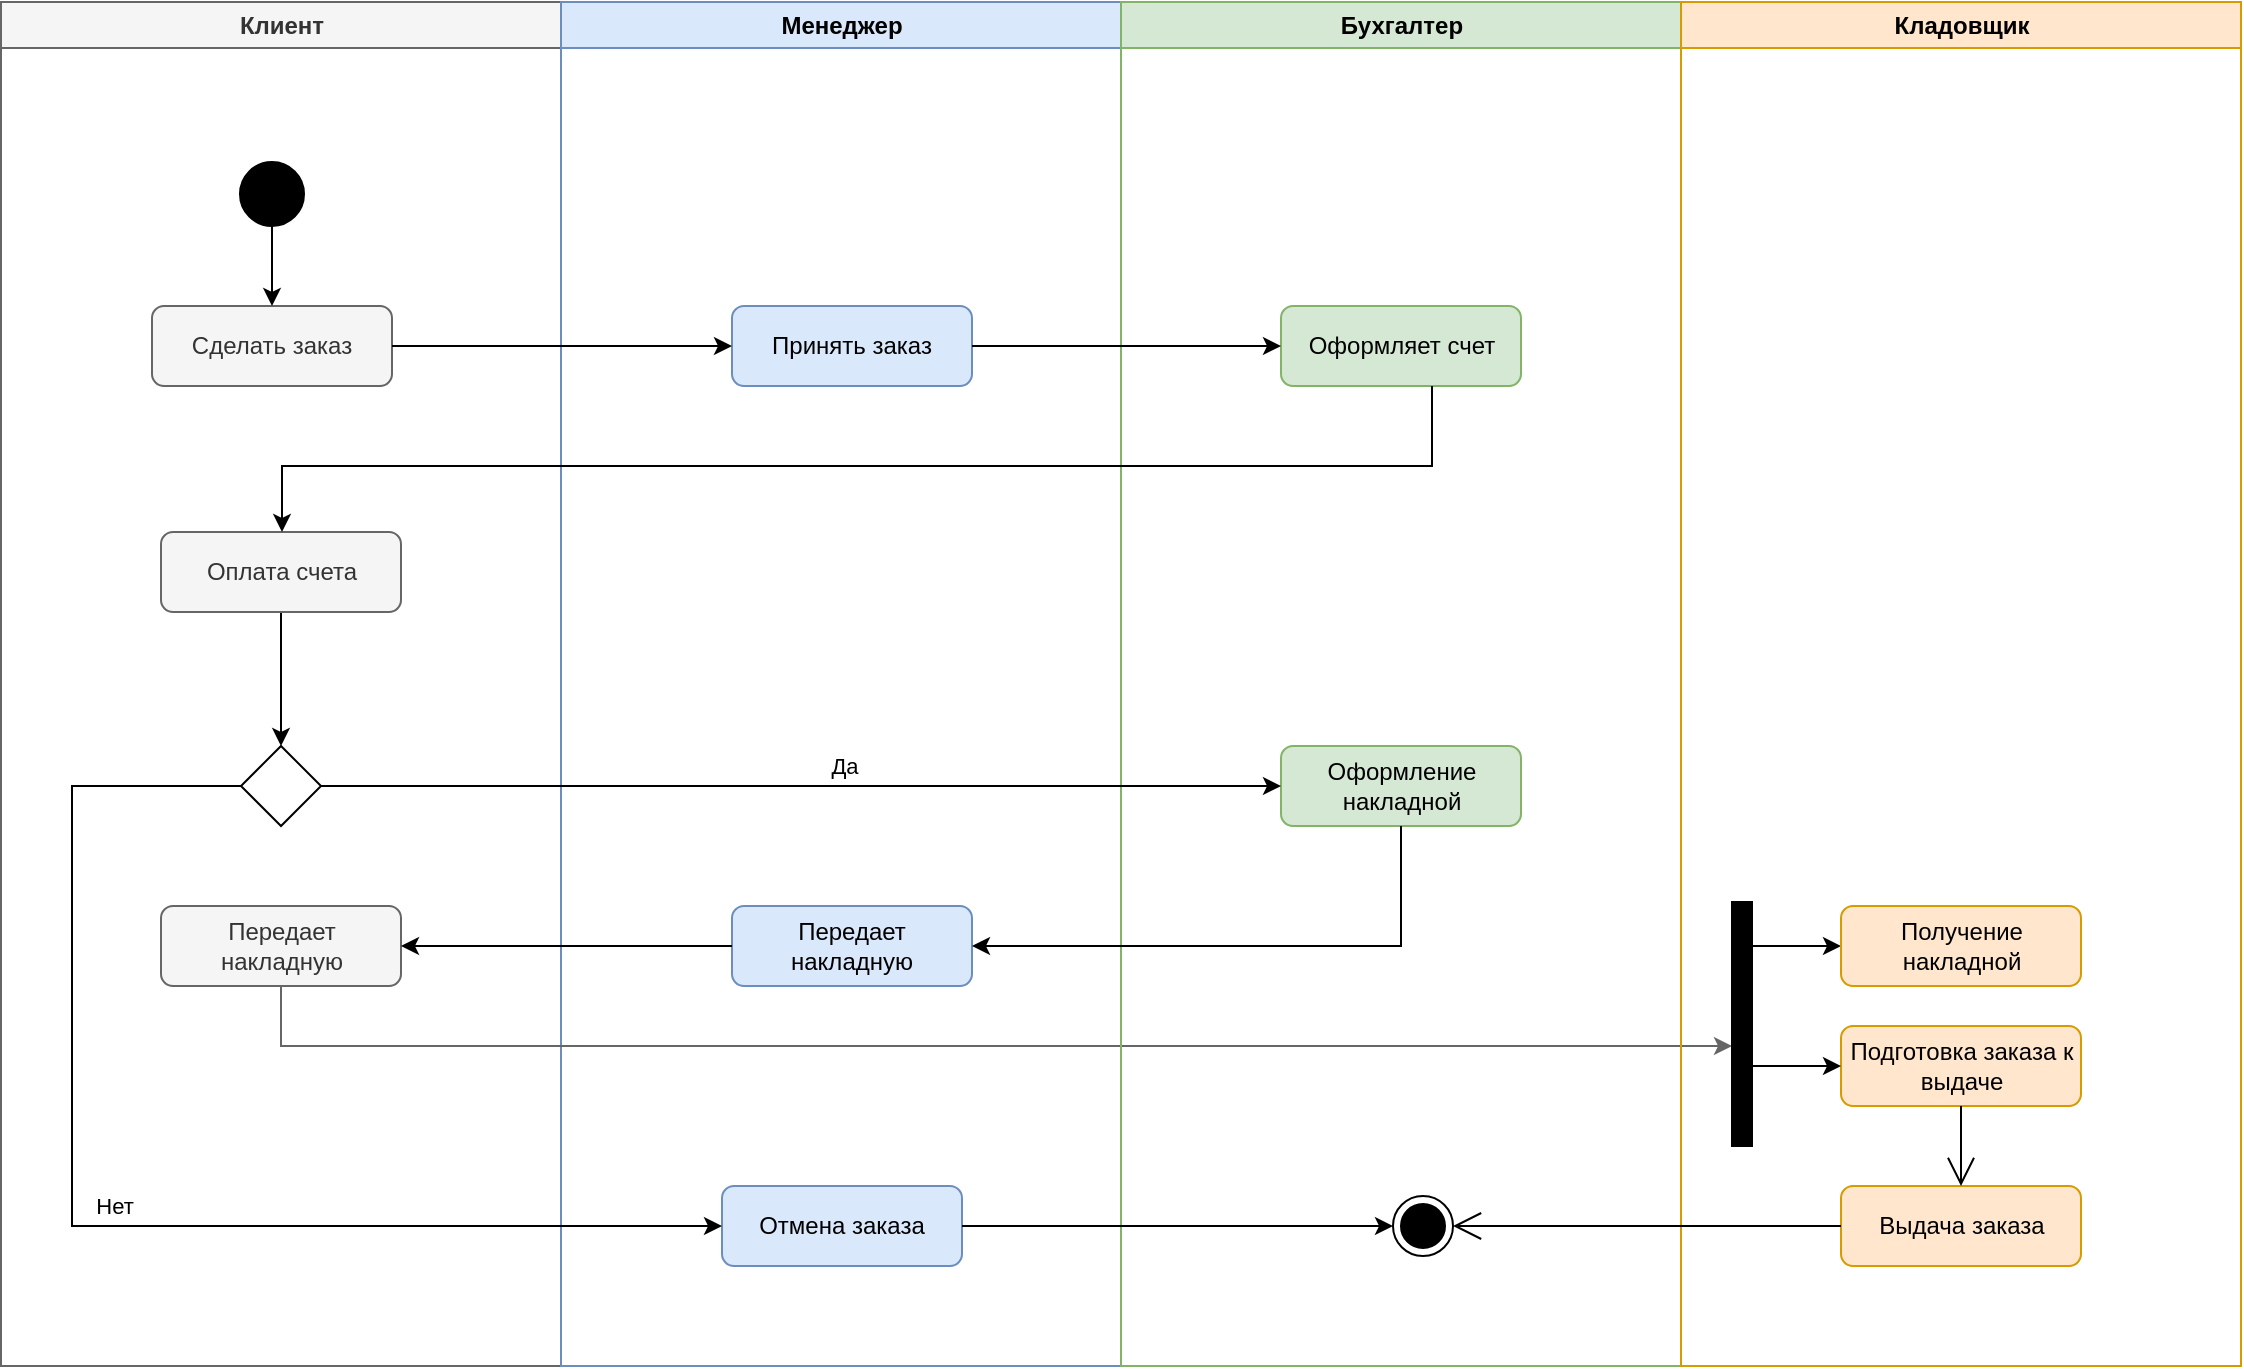 <mxfile version="21.7.5" type="google">
  <diagram name="Activity_diagram" id="e7e014a7-5840-1c2e-5031-d8a46d1fe8dd">
    <mxGraphModel grid="1" page="1" gridSize="10" guides="1" tooltips="1" connect="1" arrows="1" fold="1" pageScale="1" pageWidth="1169" pageHeight="826" background="none" math="0" shadow="0">
      <root>
        <mxCell id="0" />
        <mxCell id="1" parent="0" />
        <mxCell id="2" value="Клиент" style="swimlane;whiteSpace=wrap;fillColor=#f5f5f5;fontColor=#333333;strokeColor=#666666;" vertex="1" parent="1">
          <mxGeometry x="164.5" y="128" width="280" height="682" as="geometry" />
        </mxCell>
        <mxCell id="oGNQe-Uqf5Ljq5fiT1l4-42" value="Сделать заказ" style="rounded=1;whiteSpace=wrap;html=1;fillColor=#f5f5f5;fontColor=#333333;strokeColor=#666666;" vertex="1" parent="2">
          <mxGeometry x="75.5" y="152" width="120" height="40" as="geometry" />
        </mxCell>
        <mxCell id="oGNQe-Uqf5Ljq5fiT1l4-53" style="edgeStyle=orthogonalEdgeStyle;rounded=0;orthogonalLoop=1;jettySize=auto;html=1;" edge="1" parent="2" source="oGNQe-Uqf5Ljq5fiT1l4-44" target="oGNQe-Uqf5Ljq5fiT1l4-42">
          <mxGeometry relative="1" as="geometry" />
        </mxCell>
        <mxCell id="oGNQe-Uqf5Ljq5fiT1l4-44" value="" style="ellipse;whiteSpace=wrap;html=1;aspect=fixed;strokeColor=#000000;fillColor=#000000;" vertex="1" parent="2">
          <mxGeometry x="119.5" y="80" width="32" height="32" as="geometry" />
        </mxCell>
        <mxCell id="oGNQe-Uqf5Ljq5fiT1l4-72" style="edgeStyle=orthogonalEdgeStyle;rounded=0;orthogonalLoop=1;jettySize=auto;html=1;" edge="1" parent="2" source="oGNQe-Uqf5Ljq5fiT1l4-47" target="oGNQe-Uqf5Ljq5fiT1l4-48">
          <mxGeometry relative="1" as="geometry" />
        </mxCell>
        <mxCell id="oGNQe-Uqf5Ljq5fiT1l4-47" value="Оплата счета" style="rounded=1;whiteSpace=wrap;html=1;fillColor=#f5f5f5;fontColor=#333333;strokeColor=#666666;" vertex="1" parent="2">
          <mxGeometry x="80" y="265" width="120" height="40" as="geometry" />
        </mxCell>
        <mxCell id="oGNQe-Uqf5Ljq5fiT1l4-48" value="" style="rhombus;whiteSpace=wrap;html=1;" vertex="1" parent="2">
          <mxGeometry x="120" y="372" width="40" height="40" as="geometry" />
        </mxCell>
        <mxCell id="3" value="Менеджер" style="swimlane;whiteSpace=wrap;fillColor=#dae8fc;strokeColor=#6c8ebf;" vertex="1" parent="1">
          <mxGeometry x="444.5" y="128" width="280" height="682" as="geometry" />
        </mxCell>
        <mxCell id="oGNQe-Uqf5Ljq5fiT1l4-45" value="Принять заказ" style="rounded=1;whiteSpace=wrap;html=1;fillColor=#dae8fc;strokeColor=#6c8ebf;" vertex="1" parent="3">
          <mxGeometry x="85.5" y="152" width="120" height="40" as="geometry" />
        </mxCell>
        <mxCell id="oGNQe-Uqf5Ljq5fiT1l4-52" value="Отмена заказа" style="rounded=1;whiteSpace=wrap;html=1;fillColor=#dae8fc;strokeColor=#6c8ebf;" vertex="1" parent="3">
          <mxGeometry x="80.5" y="592" width="120" height="40" as="geometry" />
        </mxCell>
        <mxCell id="oGNQe-Uqf5Ljq5fiT1l4-79" value="Передает накладную" style="rounded=1;whiteSpace=wrap;html=1;fillColor=#dae8fc;strokeColor=#6c8ebf;" vertex="1" parent="3">
          <mxGeometry x="85.5" y="452" width="120" height="40" as="geometry" />
        </mxCell>
        <mxCell id="oGNQe-Uqf5Ljq5fiT1l4-83" style="edgeStyle=orthogonalEdgeStyle;rounded=0;orthogonalLoop=1;jettySize=auto;html=1;fillColor=#f5f5f5;strokeColor=#666666;exitX=0.5;exitY=1;exitDx=0;exitDy=0;" edge="1" parent="3" source="oGNQe-Uqf5Ljq5fiT1l4-81">
          <mxGeometry relative="1" as="geometry">
            <mxPoint x="-124.5" y="482" as="sourcePoint" />
            <mxPoint x="585.5" y="522.0" as="targetPoint" />
            <Array as="points">
              <mxPoint x="-140" y="522" />
            </Array>
          </mxGeometry>
        </mxCell>
        <mxCell id="oGNQe-Uqf5Ljq5fiT1l4-81" value="Передает накладную" style="rounded=1;whiteSpace=wrap;html=1;fillColor=#f5f5f5;fontColor=#333333;strokeColor=#666666;" vertex="1" parent="3">
          <mxGeometry x="-200" y="452" width="120" height="40" as="geometry" />
        </mxCell>
        <mxCell id="oGNQe-Uqf5Ljq5fiT1l4-82" style="edgeStyle=orthogonalEdgeStyle;rounded=0;orthogonalLoop=1;jettySize=auto;html=1;entryX=1;entryY=0.5;entryDx=0;entryDy=0;" edge="1" parent="3" source="oGNQe-Uqf5Ljq5fiT1l4-79" target="oGNQe-Uqf5Ljq5fiT1l4-81">
          <mxGeometry relative="1" as="geometry" />
        </mxCell>
        <mxCell id="4" value="Бухгалтер" style="swimlane;whiteSpace=wrap;fillColor=#d5e8d4;strokeColor=#82b366;" vertex="1" parent="1">
          <mxGeometry x="724.5" y="128" width="280" height="682" as="geometry" />
        </mxCell>
        <mxCell id="oGNQe-Uqf5Ljq5fiT1l4-43" value="" style="ellipse;html=1;shape=endState;fillColor=#000000;strokeColor=#000000;" vertex="1" parent="4">
          <mxGeometry x="136" y="597" width="30" height="30" as="geometry" />
        </mxCell>
        <mxCell id="oGNQe-Uqf5Ljq5fiT1l4-46" value="Оформляет счет" style="rounded=1;whiteSpace=wrap;html=1;fillColor=#d5e8d4;strokeColor=#82b366;" vertex="1" parent="4">
          <mxGeometry x="80" y="152" width="120" height="40" as="geometry" />
        </mxCell>
        <mxCell id="oGNQe-Uqf5Ljq5fiT1l4-49" value="Оформление накладной" style="rounded=1;whiteSpace=wrap;html=1;fillColor=#d5e8d4;strokeColor=#82b366;" vertex="1" parent="4">
          <mxGeometry x="80" y="372" width="120" height="40" as="geometry" />
        </mxCell>
        <mxCell id="oGNQe-Uqf5Ljq5fiT1l4-41" value="Кладовщик" style="swimlane;whiteSpace=wrap;fillColor=#ffe6cc;strokeColor=#d79b00;" vertex="1" parent="1">
          <mxGeometry x="1004.5" y="128" width="280" height="682" as="geometry" />
        </mxCell>
        <mxCell id="oGNQe-Uqf5Ljq5fiT1l4-50" value="Подготовка заказа к выдаче" style="rounded=1;whiteSpace=wrap;html=1;fillColor=#ffe6cc;strokeColor=#d79b00;" vertex="1" parent="oGNQe-Uqf5Ljq5fiT1l4-41">
          <mxGeometry x="80" y="512" width="120" height="40" as="geometry" />
        </mxCell>
        <mxCell id="oGNQe-Uqf5Ljq5fiT1l4-51" value="Выдача заказа" style="rounded=1;whiteSpace=wrap;html=1;fillColor=#ffe6cc;strokeColor=#d79b00;" vertex="1" parent="oGNQe-Uqf5Ljq5fiT1l4-41">
          <mxGeometry x="80" y="592" width="120" height="40" as="geometry" />
        </mxCell>
        <mxCell id="oGNQe-Uqf5Ljq5fiT1l4-65" value="" style="endArrow=open;endFill=1;endSize=12;html=1;rounded=0;" edge="1" parent="oGNQe-Uqf5Ljq5fiT1l4-41" source="oGNQe-Uqf5Ljq5fiT1l4-50" target="oGNQe-Uqf5Ljq5fiT1l4-51">
          <mxGeometry width="160" relative="1" as="geometry">
            <mxPoint x="-49.5" y="542" as="sourcePoint" />
            <mxPoint x="55.5" y="542" as="targetPoint" />
          </mxGeometry>
        </mxCell>
        <mxCell id="oGNQe-Uqf5Ljq5fiT1l4-86" style="edgeStyle=orthogonalEdgeStyle;rounded=0;orthogonalLoop=1;jettySize=auto;html=1;curved=0;" edge="1" parent="oGNQe-Uqf5Ljq5fiT1l4-41" source="oGNQe-Uqf5Ljq5fiT1l4-84" target="oGNQe-Uqf5Ljq5fiT1l4-85">
          <mxGeometry relative="1" as="geometry">
            <Array as="points">
              <mxPoint x="56" y="472" />
              <mxPoint x="56" y="472" />
            </Array>
          </mxGeometry>
        </mxCell>
        <mxCell id="oGNQe-Uqf5Ljq5fiT1l4-87" style="edgeStyle=orthogonalEdgeStyle;rounded=0;orthogonalLoop=1;jettySize=auto;html=1;curved=0;" edge="1" parent="oGNQe-Uqf5Ljq5fiT1l4-41" source="oGNQe-Uqf5Ljq5fiT1l4-84" target="oGNQe-Uqf5Ljq5fiT1l4-50">
          <mxGeometry relative="1" as="geometry">
            <Array as="points">
              <mxPoint x="46" y="532" />
              <mxPoint x="46" y="532" />
            </Array>
          </mxGeometry>
        </mxCell>
        <mxCell id="oGNQe-Uqf5Ljq5fiT1l4-84" value="" style="html=1;points=[[0,0,0,0,5],[0,1,0,0,-5],[1,0,0,0,5],[1,1,0,0,-5]];perimeter=orthogonalPerimeter;outlineConnect=0;targetShapes=umlLifeline;portConstraint=eastwest;newEdgeStyle={&quot;curved&quot;:0,&quot;rounded&quot;:0};fillColor=#000000;" vertex="1" parent="oGNQe-Uqf5Ljq5fiT1l4-41">
          <mxGeometry x="25.5" y="450" width="10" height="122" as="geometry" />
        </mxCell>
        <mxCell id="oGNQe-Uqf5Ljq5fiT1l4-85" value="Получение накладной" style="rounded=1;whiteSpace=wrap;html=1;fillColor=#ffe6cc;strokeColor=#d79b00;" vertex="1" parent="oGNQe-Uqf5Ljq5fiT1l4-41">
          <mxGeometry x="80" y="452" width="120" height="40" as="geometry" />
        </mxCell>
        <mxCell id="oGNQe-Uqf5Ljq5fiT1l4-66" value="" style="endArrow=open;endFill=1;endSize=12;html=1;rounded=0;" edge="1" parent="1" source="oGNQe-Uqf5Ljq5fiT1l4-51" target="oGNQe-Uqf5Ljq5fiT1l4-43">
          <mxGeometry width="160" relative="1" as="geometry">
            <mxPoint x="965" y="560" as="sourcePoint" />
            <mxPoint x="1070" y="560" as="targetPoint" />
          </mxGeometry>
        </mxCell>
        <mxCell id="oGNQe-Uqf5Ljq5fiT1l4-68" style="edgeStyle=orthogonalEdgeStyle;rounded=0;orthogonalLoop=1;jettySize=auto;html=1;" edge="1" parent="1" source="oGNQe-Uqf5Ljq5fiT1l4-48" target="oGNQe-Uqf5Ljq5fiT1l4-49">
          <mxGeometry relative="1" as="geometry" />
        </mxCell>
        <mxCell id="oGNQe-Uqf5Ljq5fiT1l4-69" value="Да" style="edgeLabel;html=1;align=center;verticalAlign=middle;resizable=0;points=[];" connectable="0" vertex="1" parent="oGNQe-Uqf5Ljq5fiT1l4-68">
          <mxGeometry x="0.085" y="2" relative="1" as="geometry">
            <mxPoint x="1" y="-8" as="offset" />
          </mxGeometry>
        </mxCell>
        <mxCell id="oGNQe-Uqf5Ljq5fiT1l4-70" style="edgeStyle=orthogonalEdgeStyle;rounded=0;orthogonalLoop=1;jettySize=auto;html=1;exitX=0;exitY=0.5;exitDx=0;exitDy=0;entryX=0;entryY=0.5;entryDx=0;entryDy=0;" edge="1" parent="1" source="oGNQe-Uqf5Ljq5fiT1l4-48" target="oGNQe-Uqf5Ljq5fiT1l4-52">
          <mxGeometry relative="1" as="geometry">
            <Array as="points">
              <mxPoint x="200" y="520" />
              <mxPoint x="200" y="740" />
            </Array>
          </mxGeometry>
        </mxCell>
        <mxCell id="oGNQe-Uqf5Ljq5fiT1l4-71" value="Нет" style="edgeLabel;html=1;align=center;verticalAlign=middle;resizable=0;points=[];" connectable="0" vertex="1" parent="oGNQe-Uqf5Ljq5fiT1l4-70">
          <mxGeometry x="0.023" y="2" relative="1" as="geometry">
            <mxPoint x="3" y="-8" as="offset" />
          </mxGeometry>
        </mxCell>
        <mxCell id="oGNQe-Uqf5Ljq5fiT1l4-73" style="edgeStyle=orthogonalEdgeStyle;rounded=0;orthogonalLoop=1;jettySize=auto;html=1;" edge="1" parent="1" source="oGNQe-Uqf5Ljq5fiT1l4-42" target="oGNQe-Uqf5Ljq5fiT1l4-45">
          <mxGeometry relative="1" as="geometry" />
        </mxCell>
        <mxCell id="oGNQe-Uqf5Ljq5fiT1l4-74" style="edgeStyle=orthogonalEdgeStyle;rounded=0;orthogonalLoop=1;jettySize=auto;html=1;" edge="1" parent="1" source="oGNQe-Uqf5Ljq5fiT1l4-45" target="oGNQe-Uqf5Ljq5fiT1l4-46">
          <mxGeometry relative="1" as="geometry" />
        </mxCell>
        <mxCell id="oGNQe-Uqf5Ljq5fiT1l4-75" style="edgeStyle=orthogonalEdgeStyle;rounded=0;orthogonalLoop=1;jettySize=auto;html=1;" edge="1" parent="1" source="oGNQe-Uqf5Ljq5fiT1l4-46" target="oGNQe-Uqf5Ljq5fiT1l4-47">
          <mxGeometry relative="1" as="geometry">
            <Array as="points">
              <mxPoint x="880" y="360" />
              <mxPoint x="305" y="360" />
            </Array>
          </mxGeometry>
        </mxCell>
        <mxCell id="oGNQe-Uqf5Ljq5fiT1l4-76" style="edgeStyle=orthogonalEdgeStyle;rounded=0;orthogonalLoop=1;jettySize=auto;html=1;" edge="1" parent="1" source="oGNQe-Uqf5Ljq5fiT1l4-52" target="oGNQe-Uqf5Ljq5fiT1l4-43">
          <mxGeometry relative="1" as="geometry" />
        </mxCell>
        <mxCell id="oGNQe-Uqf5Ljq5fiT1l4-80" style="edgeStyle=orthogonalEdgeStyle;rounded=0;orthogonalLoop=1;jettySize=auto;html=1;entryX=1;entryY=0.5;entryDx=0;entryDy=0;" edge="1" parent="1" source="oGNQe-Uqf5Ljq5fiT1l4-49" target="oGNQe-Uqf5Ljq5fiT1l4-79">
          <mxGeometry relative="1" as="geometry">
            <Array as="points">
              <mxPoint x="865" y="600" />
            </Array>
          </mxGeometry>
        </mxCell>
      </root>
    </mxGraphModel>
  </diagram>
</mxfile>

